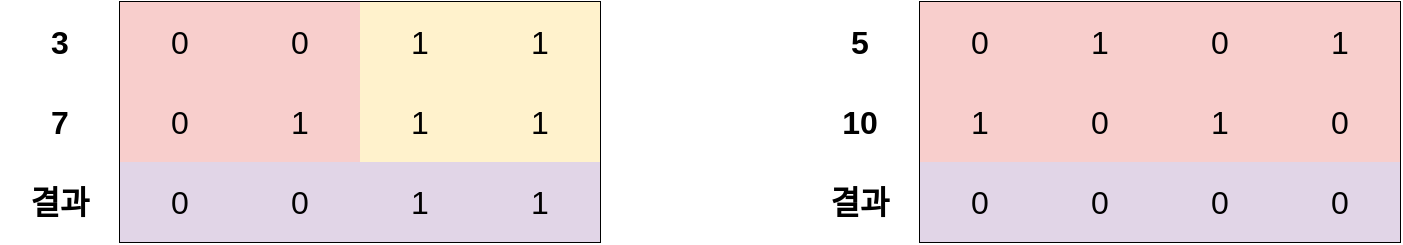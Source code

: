 <mxfile version="22.0.2" type="device">
  <diagram name="페이지-1" id="Rk7qGt4-lBiJR1V4jZmp">
    <mxGraphModel dx="1098" dy="556" grid="1" gridSize="10" guides="1" tooltips="1" connect="1" arrows="1" fold="1" page="1" pageScale="1" pageWidth="827" pageHeight="1169" math="0" shadow="0">
      <root>
        <mxCell id="0" />
        <mxCell id="1" parent="0" />
        <mxCell id="g_zr3YE8nGqq70xq9Yi0-3" value="" style="shape=table;startSize=0;container=1;collapsible=0;childLayout=tableLayout;fontSize=16;" vertex="1" parent="1">
          <mxGeometry x="80" y="80" width="240" height="120" as="geometry" />
        </mxCell>
        <mxCell id="g_zr3YE8nGqq70xq9Yi0-4" value="" style="shape=tableRow;horizontal=0;startSize=0;swimlaneHead=0;swimlaneBody=0;strokeColor=inherit;top=0;left=0;bottom=0;right=0;collapsible=0;dropTarget=0;fillColor=none;points=[[0,0.5],[1,0.5]];portConstraint=eastwest;fontSize=16;" vertex="1" parent="g_zr3YE8nGqq70xq9Yi0-3">
          <mxGeometry width="240" height="40" as="geometry" />
        </mxCell>
        <mxCell id="g_zr3YE8nGqq70xq9Yi0-5" value="0" style="shape=partialRectangle;html=1;whiteSpace=wrap;connectable=0;strokeColor=#b85450;overflow=hidden;fillColor=#f8cecc;top=0;left=0;bottom=0;right=0;pointerEvents=1;fontSize=16;" vertex="1" parent="g_zr3YE8nGqq70xq9Yi0-4">
          <mxGeometry width="60" height="40" as="geometry">
            <mxRectangle width="60" height="40" as="alternateBounds" />
          </mxGeometry>
        </mxCell>
        <mxCell id="g_zr3YE8nGqq70xq9Yi0-6" value="0" style="shape=partialRectangle;html=1;whiteSpace=wrap;connectable=0;strokeColor=#b85450;overflow=hidden;fillColor=#f8cecc;top=0;left=0;bottom=0;right=0;pointerEvents=1;fontSize=16;" vertex="1" parent="g_zr3YE8nGqq70xq9Yi0-4">
          <mxGeometry x="60" width="60" height="40" as="geometry">
            <mxRectangle width="60" height="40" as="alternateBounds" />
          </mxGeometry>
        </mxCell>
        <mxCell id="g_zr3YE8nGqq70xq9Yi0-7" value="1" style="shape=partialRectangle;html=1;whiteSpace=wrap;connectable=0;strokeColor=#d6b656;overflow=hidden;fillColor=#fff2cc;top=0;left=0;bottom=0;right=0;pointerEvents=1;fontSize=16;" vertex="1" parent="g_zr3YE8nGqq70xq9Yi0-4">
          <mxGeometry x="120" width="60" height="40" as="geometry">
            <mxRectangle width="60" height="40" as="alternateBounds" />
          </mxGeometry>
        </mxCell>
        <mxCell id="g_zr3YE8nGqq70xq9Yi0-16" value="1" style="shape=partialRectangle;html=1;whiteSpace=wrap;connectable=0;strokeColor=#d6b656;overflow=hidden;fillColor=#fff2cc;top=0;left=0;bottom=0;right=0;pointerEvents=1;fontSize=16;" vertex="1" parent="g_zr3YE8nGqq70xq9Yi0-4">
          <mxGeometry x="180" width="60" height="40" as="geometry">
            <mxRectangle width="60" height="40" as="alternateBounds" />
          </mxGeometry>
        </mxCell>
        <mxCell id="g_zr3YE8nGqq70xq9Yi0-8" value="" style="shape=tableRow;horizontal=0;startSize=0;swimlaneHead=0;swimlaneBody=0;strokeColor=inherit;top=0;left=0;bottom=0;right=0;collapsible=0;dropTarget=0;fillColor=none;points=[[0,0.5],[1,0.5]];portConstraint=eastwest;fontSize=16;" vertex="1" parent="g_zr3YE8nGqq70xq9Yi0-3">
          <mxGeometry y="40" width="240" height="40" as="geometry" />
        </mxCell>
        <mxCell id="g_zr3YE8nGqq70xq9Yi0-9" value="0" style="shape=partialRectangle;html=1;whiteSpace=wrap;connectable=0;strokeColor=#b85450;overflow=hidden;fillColor=#f8cecc;top=0;left=0;bottom=0;right=0;pointerEvents=1;fontSize=16;" vertex="1" parent="g_zr3YE8nGqq70xq9Yi0-8">
          <mxGeometry width="60" height="40" as="geometry">
            <mxRectangle width="60" height="40" as="alternateBounds" />
          </mxGeometry>
        </mxCell>
        <mxCell id="g_zr3YE8nGqq70xq9Yi0-10" value="1" style="shape=partialRectangle;html=1;whiteSpace=wrap;connectable=0;strokeColor=#b85450;overflow=hidden;fillColor=#f8cecc;top=0;left=0;bottom=0;right=0;pointerEvents=1;fontSize=16;" vertex="1" parent="g_zr3YE8nGqq70xq9Yi0-8">
          <mxGeometry x="60" width="60" height="40" as="geometry">
            <mxRectangle width="60" height="40" as="alternateBounds" />
          </mxGeometry>
        </mxCell>
        <mxCell id="g_zr3YE8nGqq70xq9Yi0-11" value="1" style="shape=partialRectangle;html=1;whiteSpace=wrap;connectable=0;strokeColor=#d6b656;overflow=hidden;fillColor=#fff2cc;top=0;left=0;bottom=0;right=0;pointerEvents=1;fontSize=16;" vertex="1" parent="g_zr3YE8nGqq70xq9Yi0-8">
          <mxGeometry x="120" width="60" height="40" as="geometry">
            <mxRectangle width="60" height="40" as="alternateBounds" />
          </mxGeometry>
        </mxCell>
        <mxCell id="g_zr3YE8nGqq70xq9Yi0-17" value="1" style="shape=partialRectangle;html=1;whiteSpace=wrap;connectable=0;strokeColor=#d6b656;overflow=hidden;fillColor=#fff2cc;top=0;left=0;bottom=0;right=0;pointerEvents=1;fontSize=16;" vertex="1" parent="g_zr3YE8nGqq70xq9Yi0-8">
          <mxGeometry x="180" width="60" height="40" as="geometry">
            <mxRectangle width="60" height="40" as="alternateBounds" />
          </mxGeometry>
        </mxCell>
        <mxCell id="g_zr3YE8nGqq70xq9Yi0-22" style="shape=tableRow;horizontal=0;startSize=0;swimlaneHead=0;swimlaneBody=0;strokeColor=inherit;top=0;left=0;bottom=0;right=0;collapsible=0;dropTarget=0;fillColor=none;points=[[0,0.5],[1,0.5]];portConstraint=eastwest;fontSize=16;" vertex="1" parent="g_zr3YE8nGqq70xq9Yi0-3">
          <mxGeometry y="80" width="240" height="40" as="geometry" />
        </mxCell>
        <mxCell id="g_zr3YE8nGqq70xq9Yi0-23" value="0" style="shape=partialRectangle;html=1;whiteSpace=wrap;connectable=0;strokeColor=#9673a6;overflow=hidden;fillColor=#e1d5e7;top=0;left=0;bottom=0;right=0;pointerEvents=1;fontSize=16;" vertex="1" parent="g_zr3YE8nGqq70xq9Yi0-22">
          <mxGeometry width="60" height="40" as="geometry">
            <mxRectangle width="60" height="40" as="alternateBounds" />
          </mxGeometry>
        </mxCell>
        <mxCell id="g_zr3YE8nGqq70xq9Yi0-24" value="0" style="shape=partialRectangle;html=1;whiteSpace=wrap;connectable=0;strokeColor=#9673a6;overflow=hidden;fillColor=#e1d5e7;top=0;left=0;bottom=0;right=0;pointerEvents=1;fontSize=16;" vertex="1" parent="g_zr3YE8nGqq70xq9Yi0-22">
          <mxGeometry x="60" width="60" height="40" as="geometry">
            <mxRectangle width="60" height="40" as="alternateBounds" />
          </mxGeometry>
        </mxCell>
        <mxCell id="g_zr3YE8nGqq70xq9Yi0-25" value="1" style="shape=partialRectangle;html=1;whiteSpace=wrap;connectable=0;strokeColor=#9673a6;overflow=hidden;fillColor=#e1d5e7;top=0;left=0;bottom=0;right=0;pointerEvents=1;fontSize=16;" vertex="1" parent="g_zr3YE8nGqq70xq9Yi0-22">
          <mxGeometry x="120" width="60" height="40" as="geometry">
            <mxRectangle width="60" height="40" as="alternateBounds" />
          </mxGeometry>
        </mxCell>
        <mxCell id="g_zr3YE8nGqq70xq9Yi0-26" value="1" style="shape=partialRectangle;html=1;whiteSpace=wrap;connectable=0;strokeColor=#9673a6;overflow=hidden;fillColor=#e1d5e7;top=0;left=0;bottom=0;right=0;pointerEvents=1;fontSize=16;" vertex="1" parent="g_zr3YE8nGqq70xq9Yi0-22">
          <mxGeometry x="180" width="60" height="40" as="geometry">
            <mxRectangle width="60" height="40" as="alternateBounds" />
          </mxGeometry>
        </mxCell>
        <mxCell id="g_zr3YE8nGqq70xq9Yi0-27" value="&lt;font style=&quot;font-size: 16px;&quot;&gt;&lt;b&gt;3&lt;/b&gt;&lt;/font&gt;" style="text;html=1;strokeColor=none;fillColor=none;align=center;verticalAlign=middle;whiteSpace=wrap;rounded=0;" vertex="1" parent="1">
          <mxGeometry x="20" y="80" width="60" height="40" as="geometry" />
        </mxCell>
        <mxCell id="g_zr3YE8nGqq70xq9Yi0-28" value="&lt;font style=&quot;font-size: 16px;&quot;&gt;&lt;b&gt;7&lt;/b&gt;&lt;/font&gt;" style="text;html=1;strokeColor=none;fillColor=none;align=center;verticalAlign=middle;whiteSpace=wrap;rounded=0;" vertex="1" parent="1">
          <mxGeometry x="20" y="120" width="60" height="40" as="geometry" />
        </mxCell>
        <mxCell id="g_zr3YE8nGqq70xq9Yi0-29" value="&lt;font style=&quot;font-size: 16px;&quot;&gt;&lt;b&gt;결과&lt;/b&gt;&lt;/font&gt;" style="text;html=1;strokeColor=none;fillColor=none;align=center;verticalAlign=middle;whiteSpace=wrap;rounded=0;" vertex="1" parent="1">
          <mxGeometry x="20" y="160" width="60" height="40" as="geometry" />
        </mxCell>
        <mxCell id="g_zr3YE8nGqq70xq9Yi0-30" value="" style="shape=table;startSize=0;container=1;collapsible=0;childLayout=tableLayout;fontSize=16;" vertex="1" parent="1">
          <mxGeometry x="480" y="80" width="240" height="120" as="geometry" />
        </mxCell>
        <mxCell id="g_zr3YE8nGqq70xq9Yi0-31" value="" style="shape=tableRow;horizontal=0;startSize=0;swimlaneHead=0;swimlaneBody=0;strokeColor=inherit;top=0;left=0;bottom=0;right=0;collapsible=0;dropTarget=0;fillColor=none;points=[[0,0.5],[1,0.5]];portConstraint=eastwest;fontSize=16;" vertex="1" parent="g_zr3YE8nGqq70xq9Yi0-30">
          <mxGeometry width="240" height="40" as="geometry" />
        </mxCell>
        <mxCell id="g_zr3YE8nGqq70xq9Yi0-32" value="0" style="shape=partialRectangle;html=1;whiteSpace=wrap;connectable=0;strokeColor=#b85450;overflow=hidden;fillColor=#f8cecc;top=0;left=0;bottom=0;right=0;pointerEvents=1;fontSize=16;" vertex="1" parent="g_zr3YE8nGqq70xq9Yi0-31">
          <mxGeometry width="60" height="40" as="geometry">
            <mxRectangle width="60" height="40" as="alternateBounds" />
          </mxGeometry>
        </mxCell>
        <mxCell id="g_zr3YE8nGqq70xq9Yi0-33" value="1&lt;br&gt;" style="shape=partialRectangle;html=1;whiteSpace=wrap;connectable=0;strokeColor=#b85450;overflow=hidden;fillColor=#f8cecc;top=0;left=0;bottom=0;right=0;pointerEvents=1;fontSize=16;" vertex="1" parent="g_zr3YE8nGqq70xq9Yi0-31">
          <mxGeometry x="60" width="60" height="40" as="geometry">
            <mxRectangle width="60" height="40" as="alternateBounds" />
          </mxGeometry>
        </mxCell>
        <mxCell id="g_zr3YE8nGqq70xq9Yi0-34" value="0" style="shape=partialRectangle;html=1;whiteSpace=wrap;connectable=0;overflow=hidden;top=0;left=0;bottom=0;right=0;pointerEvents=1;fontSize=16;fillColor=#f8cecc;strokeColor=#b85450;" vertex="1" parent="g_zr3YE8nGqq70xq9Yi0-31">
          <mxGeometry x="120" width="60" height="40" as="geometry">
            <mxRectangle width="60" height="40" as="alternateBounds" />
          </mxGeometry>
        </mxCell>
        <mxCell id="g_zr3YE8nGqq70xq9Yi0-35" value="1" style="shape=partialRectangle;html=1;whiteSpace=wrap;connectable=0;overflow=hidden;top=0;left=0;bottom=0;right=0;pointerEvents=1;fontSize=16;fillColor=#f8cecc;strokeColor=#b85450;" vertex="1" parent="g_zr3YE8nGqq70xq9Yi0-31">
          <mxGeometry x="180" width="60" height="40" as="geometry">
            <mxRectangle width="60" height="40" as="alternateBounds" />
          </mxGeometry>
        </mxCell>
        <mxCell id="g_zr3YE8nGqq70xq9Yi0-36" value="" style="shape=tableRow;horizontal=0;startSize=0;swimlaneHead=0;swimlaneBody=0;strokeColor=inherit;top=0;left=0;bottom=0;right=0;collapsible=0;dropTarget=0;fillColor=none;points=[[0,0.5],[1,0.5]];portConstraint=eastwest;fontSize=16;" vertex="1" parent="g_zr3YE8nGqq70xq9Yi0-30">
          <mxGeometry y="40" width="240" height="40" as="geometry" />
        </mxCell>
        <mxCell id="g_zr3YE8nGqq70xq9Yi0-37" value="1" style="shape=partialRectangle;html=1;whiteSpace=wrap;connectable=0;strokeColor=#b85450;overflow=hidden;fillColor=#f8cecc;top=0;left=0;bottom=0;right=0;pointerEvents=1;fontSize=16;" vertex="1" parent="g_zr3YE8nGqq70xq9Yi0-36">
          <mxGeometry width="60" height="40" as="geometry">
            <mxRectangle width="60" height="40" as="alternateBounds" />
          </mxGeometry>
        </mxCell>
        <mxCell id="g_zr3YE8nGqq70xq9Yi0-38" value="0" style="shape=partialRectangle;html=1;whiteSpace=wrap;connectable=0;strokeColor=#b85450;overflow=hidden;fillColor=#f8cecc;top=0;left=0;bottom=0;right=0;pointerEvents=1;fontSize=16;" vertex="1" parent="g_zr3YE8nGqq70xq9Yi0-36">
          <mxGeometry x="60" width="60" height="40" as="geometry">
            <mxRectangle width="60" height="40" as="alternateBounds" />
          </mxGeometry>
        </mxCell>
        <mxCell id="g_zr3YE8nGqq70xq9Yi0-39" value="1" style="shape=partialRectangle;html=1;whiteSpace=wrap;connectable=0;overflow=hidden;top=0;left=0;bottom=0;right=0;pointerEvents=1;fontSize=16;fillColor=#f8cecc;strokeColor=#b85450;" vertex="1" parent="g_zr3YE8nGqq70xq9Yi0-36">
          <mxGeometry x="120" width="60" height="40" as="geometry">
            <mxRectangle width="60" height="40" as="alternateBounds" />
          </mxGeometry>
        </mxCell>
        <mxCell id="g_zr3YE8nGqq70xq9Yi0-40" value="0" style="shape=partialRectangle;html=1;whiteSpace=wrap;connectable=0;overflow=hidden;top=0;left=0;bottom=0;right=0;pointerEvents=1;fontSize=16;fillColor=#f8cecc;strokeColor=#b85450;" vertex="1" parent="g_zr3YE8nGqq70xq9Yi0-36">
          <mxGeometry x="180" width="60" height="40" as="geometry">
            <mxRectangle width="60" height="40" as="alternateBounds" />
          </mxGeometry>
        </mxCell>
        <mxCell id="g_zr3YE8nGqq70xq9Yi0-41" style="shape=tableRow;horizontal=0;startSize=0;swimlaneHead=0;swimlaneBody=0;strokeColor=inherit;top=0;left=0;bottom=0;right=0;collapsible=0;dropTarget=0;fillColor=none;points=[[0,0.5],[1,0.5]];portConstraint=eastwest;fontSize=16;" vertex="1" parent="g_zr3YE8nGqq70xq9Yi0-30">
          <mxGeometry y="80" width="240" height="40" as="geometry" />
        </mxCell>
        <mxCell id="g_zr3YE8nGqq70xq9Yi0-42" value="0" style="shape=partialRectangle;html=1;whiteSpace=wrap;connectable=0;overflow=hidden;top=0;left=0;bottom=0;right=0;pointerEvents=1;fontSize=16;fillColor=#e1d5e7;strokeColor=#9673a6;" vertex="1" parent="g_zr3YE8nGqq70xq9Yi0-41">
          <mxGeometry width="60" height="40" as="geometry">
            <mxRectangle width="60" height="40" as="alternateBounds" />
          </mxGeometry>
        </mxCell>
        <mxCell id="g_zr3YE8nGqq70xq9Yi0-43" value="0" style="shape=partialRectangle;html=1;whiteSpace=wrap;connectable=0;overflow=hidden;top=0;left=0;bottom=0;right=0;pointerEvents=1;fontSize=16;fillColor=#e1d5e7;strokeColor=#9673a6;" vertex="1" parent="g_zr3YE8nGqq70xq9Yi0-41">
          <mxGeometry x="60" width="60" height="40" as="geometry">
            <mxRectangle width="60" height="40" as="alternateBounds" />
          </mxGeometry>
        </mxCell>
        <mxCell id="g_zr3YE8nGqq70xq9Yi0-44" value="0" style="shape=partialRectangle;html=1;whiteSpace=wrap;connectable=0;overflow=hidden;top=0;left=0;bottom=0;right=0;pointerEvents=1;fontSize=16;fillColor=#e1d5e7;strokeColor=#9673a6;" vertex="1" parent="g_zr3YE8nGqq70xq9Yi0-41">
          <mxGeometry x="120" width="60" height="40" as="geometry">
            <mxRectangle width="60" height="40" as="alternateBounds" />
          </mxGeometry>
        </mxCell>
        <mxCell id="g_zr3YE8nGqq70xq9Yi0-45" value="0" style="shape=partialRectangle;html=1;whiteSpace=wrap;connectable=0;overflow=hidden;top=0;left=0;bottom=0;right=0;pointerEvents=1;fontSize=16;fillColor=#e1d5e7;strokeColor=#9673a6;" vertex="1" parent="g_zr3YE8nGqq70xq9Yi0-41">
          <mxGeometry x="180" width="60" height="40" as="geometry">
            <mxRectangle width="60" height="40" as="alternateBounds" />
          </mxGeometry>
        </mxCell>
        <mxCell id="g_zr3YE8nGqq70xq9Yi0-49" value="" style="group" vertex="1" connectable="0" parent="1">
          <mxGeometry x="420" y="80" width="60" height="120" as="geometry" />
        </mxCell>
        <mxCell id="g_zr3YE8nGqq70xq9Yi0-46" value="&lt;font style=&quot;font-size: 16px;&quot;&gt;&lt;b&gt;5&lt;/b&gt;&lt;/font&gt;" style="text;html=1;strokeColor=none;fillColor=none;align=center;verticalAlign=middle;whiteSpace=wrap;rounded=0;" vertex="1" parent="g_zr3YE8nGqq70xq9Yi0-49">
          <mxGeometry width="60" height="40" as="geometry" />
        </mxCell>
        <mxCell id="g_zr3YE8nGqq70xq9Yi0-47" value="&lt;font style=&quot;font-size: 16px;&quot;&gt;&lt;b&gt;10&lt;/b&gt;&lt;/font&gt;" style="text;html=1;strokeColor=none;fillColor=none;align=center;verticalAlign=middle;whiteSpace=wrap;rounded=0;" vertex="1" parent="g_zr3YE8nGqq70xq9Yi0-49">
          <mxGeometry y="40" width="60" height="40" as="geometry" />
        </mxCell>
        <mxCell id="g_zr3YE8nGqq70xq9Yi0-48" value="&lt;font style=&quot;font-size: 16px;&quot;&gt;&lt;b&gt;결과&lt;/b&gt;&lt;/font&gt;" style="text;html=1;strokeColor=none;fillColor=none;align=center;verticalAlign=middle;whiteSpace=wrap;rounded=0;" vertex="1" parent="g_zr3YE8nGqq70xq9Yi0-49">
          <mxGeometry y="80" width="60" height="40" as="geometry" />
        </mxCell>
      </root>
    </mxGraphModel>
  </diagram>
</mxfile>
